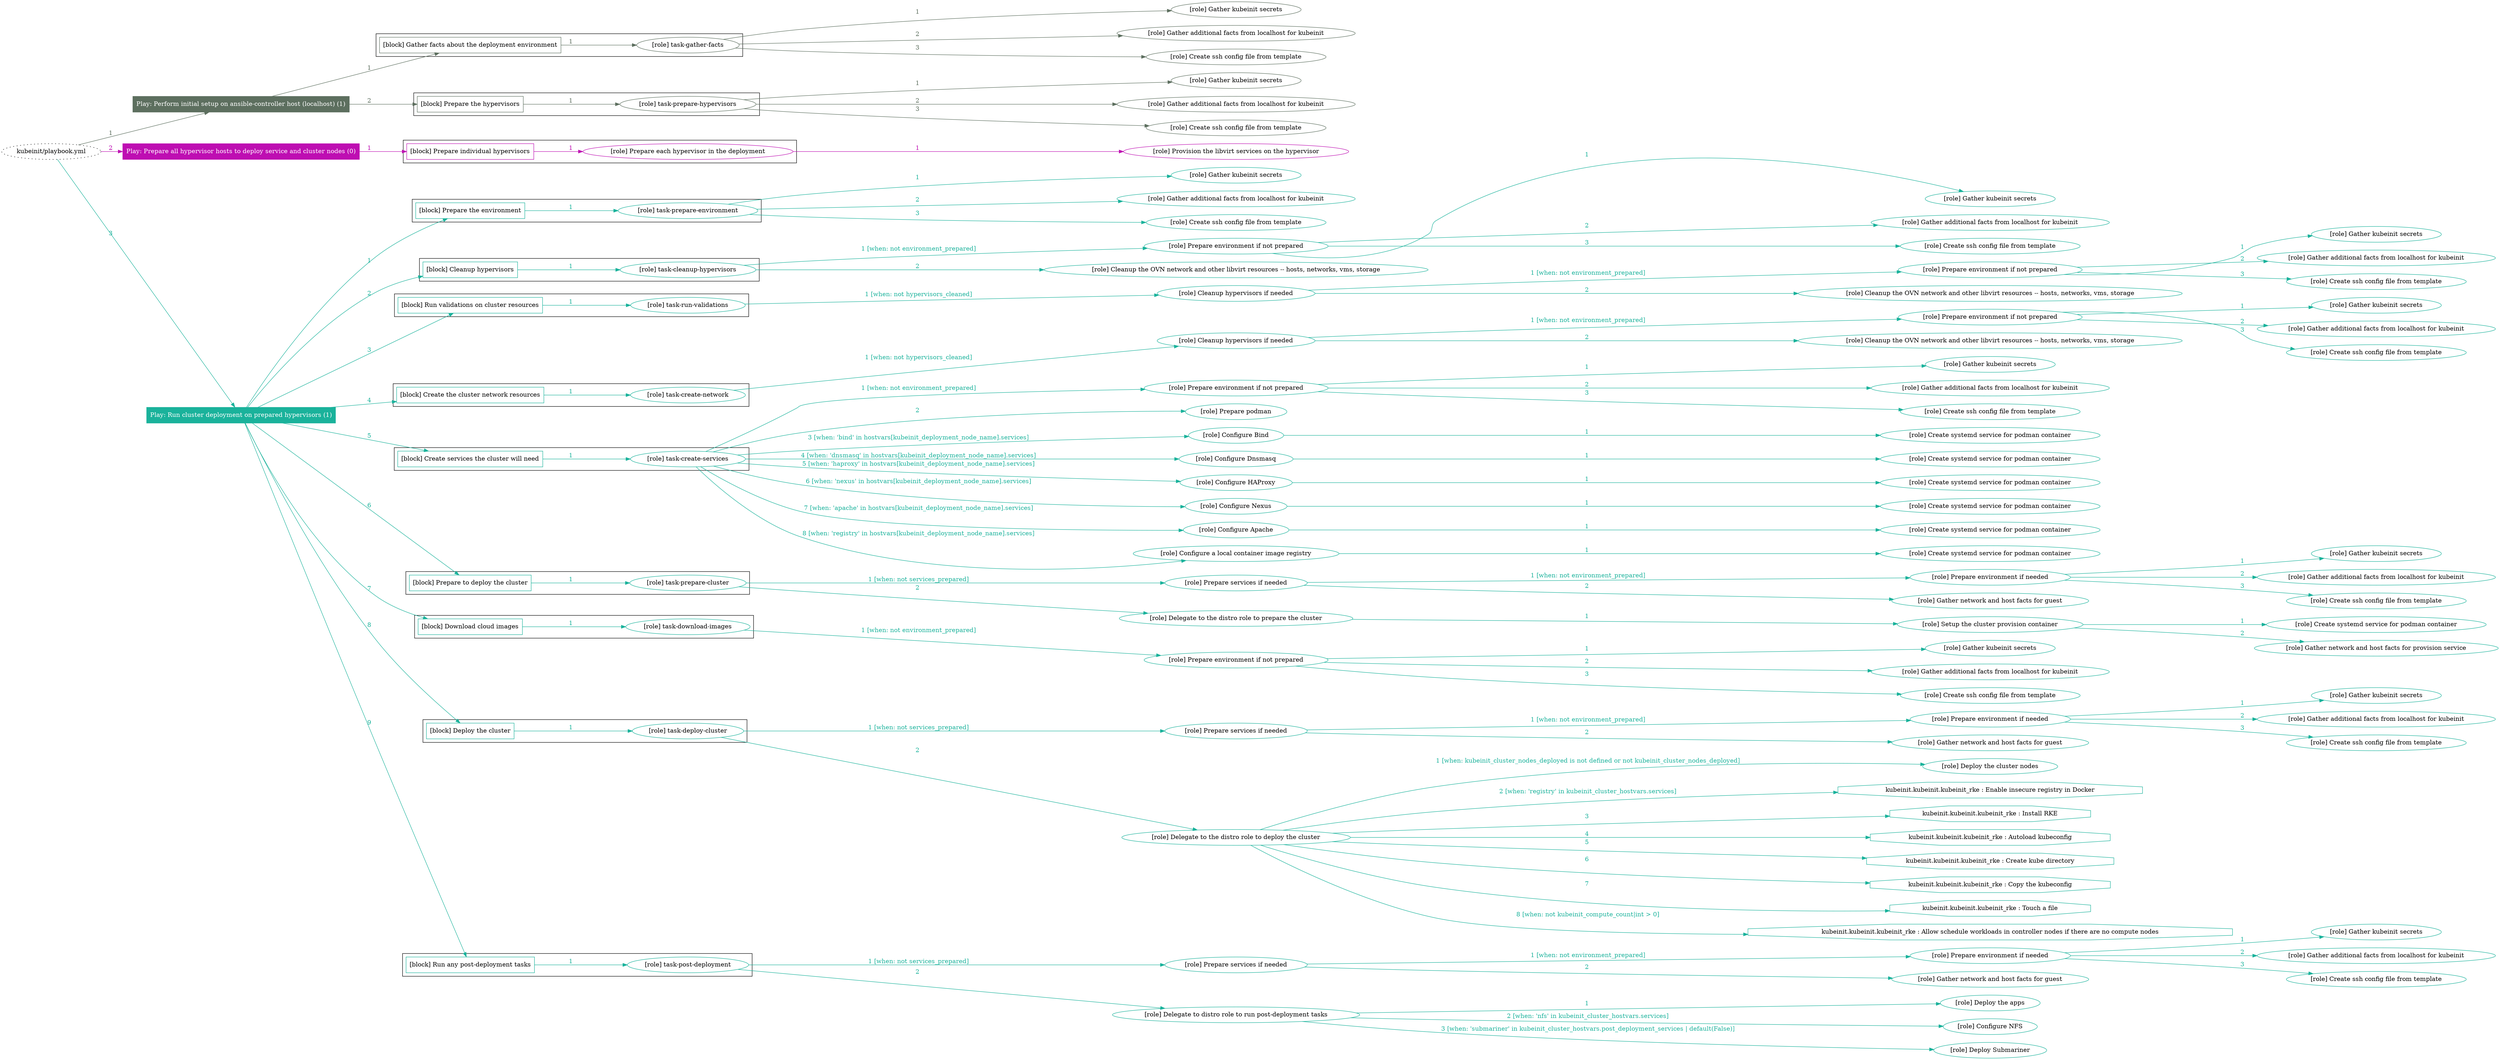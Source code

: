 digraph {
	graph [concentrate=true ordering=in rankdir=LR ratio=fill]
	edge [esep=5 sep=10]
	"kubeinit/playbook.yml" [URL="/home/runner/work/kubeinit/kubeinit/kubeinit/playbook.yml" id=playbook_84e11a27 style=dotted]
	play_d00f4cec [label="Play: Perform initial setup on ansible-controller host (localhost) (1)" URL="/home/runner/work/kubeinit/kubeinit/kubeinit/playbook.yml" color="#5d6f5f" fontcolor="#ffffff" id=play_d00f4cec shape=box style=filled tooltip=localhost]
	"kubeinit/playbook.yml" -> play_d00f4cec [label="1 " color="#5d6f5f" fontcolor="#5d6f5f" id=edge_c1f3d2a5 labeltooltip="1 " tooltip="1 "]
	subgraph "Gather kubeinit secrets" {
		role_24390ea2 [label="[role] Gather kubeinit secrets" URL="/home/runner/.ansible/collections/ansible_collections/kubeinit/kubeinit/roles/kubeinit_prepare/tasks/gather_kubeinit_facts.yml" color="#5d6f5f" id=role_24390ea2 tooltip="Gather kubeinit secrets"]
	}
	subgraph "Gather additional facts from localhost for kubeinit" {
		role_455ed107 [label="[role] Gather additional facts from localhost for kubeinit" URL="/home/runner/.ansible/collections/ansible_collections/kubeinit/kubeinit/roles/kubeinit_prepare/tasks/gather_kubeinit_facts.yml" color="#5d6f5f" id=role_455ed107 tooltip="Gather additional facts from localhost for kubeinit"]
	}
	subgraph "Create ssh config file from template" {
		role_bc360c1f [label="[role] Create ssh config file from template" URL="/home/runner/.ansible/collections/ansible_collections/kubeinit/kubeinit/roles/kubeinit_prepare/tasks/gather_kubeinit_facts.yml" color="#5d6f5f" id=role_bc360c1f tooltip="Create ssh config file from template"]
	}
	subgraph "task-gather-facts" {
		role_7ac882c2 [label="[role] task-gather-facts" URL="/home/runner/work/kubeinit/kubeinit/kubeinit/playbook.yml" color="#5d6f5f" id=role_7ac882c2 tooltip="task-gather-facts"]
		role_7ac882c2 -> role_24390ea2 [label="1 " color="#5d6f5f" fontcolor="#5d6f5f" id=edge_fc66ed40 labeltooltip="1 " tooltip="1 "]
		role_7ac882c2 -> role_455ed107 [label="2 " color="#5d6f5f" fontcolor="#5d6f5f" id=edge_4eab7410 labeltooltip="2 " tooltip="2 "]
		role_7ac882c2 -> role_bc360c1f [label="3 " color="#5d6f5f" fontcolor="#5d6f5f" id=edge_45c0716b labeltooltip="3 " tooltip="3 "]
	}
	subgraph "Gather kubeinit secrets" {
		role_81cf4eb9 [label="[role] Gather kubeinit secrets" URL="/home/runner/.ansible/collections/ansible_collections/kubeinit/kubeinit/roles/kubeinit_prepare/tasks/gather_kubeinit_facts.yml" color="#5d6f5f" id=role_81cf4eb9 tooltip="Gather kubeinit secrets"]
	}
	subgraph "Gather additional facts from localhost for kubeinit" {
		role_d0ebf9cd [label="[role] Gather additional facts from localhost for kubeinit" URL="/home/runner/.ansible/collections/ansible_collections/kubeinit/kubeinit/roles/kubeinit_prepare/tasks/gather_kubeinit_facts.yml" color="#5d6f5f" id=role_d0ebf9cd tooltip="Gather additional facts from localhost for kubeinit"]
	}
	subgraph "Create ssh config file from template" {
		role_38c91384 [label="[role] Create ssh config file from template" URL="/home/runner/.ansible/collections/ansible_collections/kubeinit/kubeinit/roles/kubeinit_prepare/tasks/gather_kubeinit_facts.yml" color="#5d6f5f" id=role_38c91384 tooltip="Create ssh config file from template"]
	}
	subgraph "task-prepare-hypervisors" {
		role_ff2e9d5a [label="[role] task-prepare-hypervisors" URL="/home/runner/work/kubeinit/kubeinit/kubeinit/playbook.yml" color="#5d6f5f" id=role_ff2e9d5a tooltip="task-prepare-hypervisors"]
		role_ff2e9d5a -> role_81cf4eb9 [label="1 " color="#5d6f5f" fontcolor="#5d6f5f" id=edge_110f7b3a labeltooltip="1 " tooltip="1 "]
		role_ff2e9d5a -> role_d0ebf9cd [label="2 " color="#5d6f5f" fontcolor="#5d6f5f" id=edge_9912ed9c labeltooltip="2 " tooltip="2 "]
		role_ff2e9d5a -> role_38c91384 [label="3 " color="#5d6f5f" fontcolor="#5d6f5f" id=edge_c9a74f90 labeltooltip="3 " tooltip="3 "]
	}
	subgraph "Play: Perform initial setup on ansible-controller host (localhost) (1)" {
		play_d00f4cec -> block_705b5b57 [label=1 color="#5d6f5f" fontcolor="#5d6f5f" id=edge_d5c83673 labeltooltip=1 tooltip=1]
		subgraph cluster_block_705b5b57 {
			block_705b5b57 [label="[block] Gather facts about the deployment environment" URL="/home/runner/work/kubeinit/kubeinit/kubeinit/playbook.yml" color="#5d6f5f" id=block_705b5b57 labeltooltip="Gather facts about the deployment environment" shape=box tooltip="Gather facts about the deployment environment"]
			block_705b5b57 -> role_7ac882c2 [label="1 " color="#5d6f5f" fontcolor="#5d6f5f" id=edge_1e74138c labeltooltip="1 " tooltip="1 "]
		}
		play_d00f4cec -> block_8e7c8b7e [label=2 color="#5d6f5f" fontcolor="#5d6f5f" id=edge_9d84fa26 labeltooltip=2 tooltip=2]
		subgraph cluster_block_8e7c8b7e {
			block_8e7c8b7e [label="[block] Prepare the hypervisors" URL="/home/runner/work/kubeinit/kubeinit/kubeinit/playbook.yml" color="#5d6f5f" id=block_8e7c8b7e labeltooltip="Prepare the hypervisors" shape=box tooltip="Prepare the hypervisors"]
			block_8e7c8b7e -> role_ff2e9d5a [label="1 " color="#5d6f5f" fontcolor="#5d6f5f" id=edge_e81dda4f labeltooltip="1 " tooltip="1 "]
		}
	}
	play_da9c233a [label="Play: Prepare all hypervisor hosts to deploy service and cluster nodes (0)" URL="/home/runner/work/kubeinit/kubeinit/kubeinit/playbook.yml" color="#be0eb2" fontcolor="#ffffff" id=play_da9c233a shape=box style=filled tooltip="Play: Prepare all hypervisor hosts to deploy service and cluster nodes (0)"]
	"kubeinit/playbook.yml" -> play_da9c233a [label="2 " color="#be0eb2" fontcolor="#be0eb2" id=edge_f55b7853 labeltooltip="2 " tooltip="2 "]
	subgraph "Provision the libvirt services on the hypervisor" {
		role_8ca1cd8c [label="[role] Provision the libvirt services on the hypervisor" URL="/home/runner/.ansible/collections/ansible_collections/kubeinit/kubeinit/roles/kubeinit_prepare/tasks/prepare_hypervisor.yml" color="#be0eb2" id=role_8ca1cd8c tooltip="Provision the libvirt services on the hypervisor"]
	}
	subgraph "Prepare each hypervisor in the deployment" {
		role_d226192b [label="[role] Prepare each hypervisor in the deployment" URL="/home/runner/work/kubeinit/kubeinit/kubeinit/playbook.yml" color="#be0eb2" id=role_d226192b tooltip="Prepare each hypervisor in the deployment"]
		role_d226192b -> role_8ca1cd8c [label="1 " color="#be0eb2" fontcolor="#be0eb2" id=edge_fea54329 labeltooltip="1 " tooltip="1 "]
	}
	subgraph "Play: Prepare all hypervisor hosts to deploy service and cluster nodes (0)" {
		play_da9c233a -> block_5f0e9eb5 [label=1 color="#be0eb2" fontcolor="#be0eb2" id=edge_633c5cb4 labeltooltip=1 tooltip=1]
		subgraph cluster_block_5f0e9eb5 {
			block_5f0e9eb5 [label="[block] Prepare individual hypervisors" URL="/home/runner/work/kubeinit/kubeinit/kubeinit/playbook.yml" color="#be0eb2" id=block_5f0e9eb5 labeltooltip="Prepare individual hypervisors" shape=box tooltip="Prepare individual hypervisors"]
			block_5f0e9eb5 -> role_d226192b [label="1 " color="#be0eb2" fontcolor="#be0eb2" id=edge_45b2a365 labeltooltip="1 " tooltip="1 "]
		}
	}
	play_226741ed [label="Play: Run cluster deployment on prepared hypervisors (1)" URL="/home/runner/work/kubeinit/kubeinit/kubeinit/playbook.yml" color="#1ab29b" fontcolor="#ffffff" id=play_226741ed shape=box style=filled tooltip=localhost]
	"kubeinit/playbook.yml" -> play_226741ed [label="3 " color="#1ab29b" fontcolor="#1ab29b" id=edge_0c7f99c2 labeltooltip="3 " tooltip="3 "]
	subgraph "Gather kubeinit secrets" {
		role_cc8e9024 [label="[role] Gather kubeinit secrets" URL="/home/runner/.ansible/collections/ansible_collections/kubeinit/kubeinit/roles/kubeinit_prepare/tasks/gather_kubeinit_facts.yml" color="#1ab29b" id=role_cc8e9024 tooltip="Gather kubeinit secrets"]
	}
	subgraph "Gather additional facts from localhost for kubeinit" {
		role_efa53607 [label="[role] Gather additional facts from localhost for kubeinit" URL="/home/runner/.ansible/collections/ansible_collections/kubeinit/kubeinit/roles/kubeinit_prepare/tasks/gather_kubeinit_facts.yml" color="#1ab29b" id=role_efa53607 tooltip="Gather additional facts from localhost for kubeinit"]
	}
	subgraph "Create ssh config file from template" {
		role_1e5c7845 [label="[role] Create ssh config file from template" URL="/home/runner/.ansible/collections/ansible_collections/kubeinit/kubeinit/roles/kubeinit_prepare/tasks/gather_kubeinit_facts.yml" color="#1ab29b" id=role_1e5c7845 tooltip="Create ssh config file from template"]
	}
	subgraph "task-prepare-environment" {
		role_fb4b6111 [label="[role] task-prepare-environment" URL="/home/runner/work/kubeinit/kubeinit/kubeinit/playbook.yml" color="#1ab29b" id=role_fb4b6111 tooltip="task-prepare-environment"]
		role_fb4b6111 -> role_cc8e9024 [label="1 " color="#1ab29b" fontcolor="#1ab29b" id=edge_5d498a16 labeltooltip="1 " tooltip="1 "]
		role_fb4b6111 -> role_efa53607 [label="2 " color="#1ab29b" fontcolor="#1ab29b" id=edge_6b3f46e0 labeltooltip="2 " tooltip="2 "]
		role_fb4b6111 -> role_1e5c7845 [label="3 " color="#1ab29b" fontcolor="#1ab29b" id=edge_2a47faff labeltooltip="3 " tooltip="3 "]
	}
	subgraph "Gather kubeinit secrets" {
		role_a025e657 [label="[role] Gather kubeinit secrets" URL="/home/runner/.ansible/collections/ansible_collections/kubeinit/kubeinit/roles/kubeinit_prepare/tasks/gather_kubeinit_facts.yml" color="#1ab29b" id=role_a025e657 tooltip="Gather kubeinit secrets"]
	}
	subgraph "Gather additional facts from localhost for kubeinit" {
		role_24892f0e [label="[role] Gather additional facts from localhost for kubeinit" URL="/home/runner/.ansible/collections/ansible_collections/kubeinit/kubeinit/roles/kubeinit_prepare/tasks/gather_kubeinit_facts.yml" color="#1ab29b" id=role_24892f0e tooltip="Gather additional facts from localhost for kubeinit"]
	}
	subgraph "Create ssh config file from template" {
		role_9f09df8e [label="[role] Create ssh config file from template" URL="/home/runner/.ansible/collections/ansible_collections/kubeinit/kubeinit/roles/kubeinit_prepare/tasks/gather_kubeinit_facts.yml" color="#1ab29b" id=role_9f09df8e tooltip="Create ssh config file from template"]
	}
	subgraph "Prepare environment if not prepared" {
		role_5e1bdc36 [label="[role] Prepare environment if not prepared" URL="/home/runner/.ansible/collections/ansible_collections/kubeinit/kubeinit/roles/kubeinit_prepare/tasks/cleanup_hypervisors.yml" color="#1ab29b" id=role_5e1bdc36 tooltip="Prepare environment if not prepared"]
		role_5e1bdc36 -> role_a025e657 [label="1 " color="#1ab29b" fontcolor="#1ab29b" id=edge_caf025a9 labeltooltip="1 " tooltip="1 "]
		role_5e1bdc36 -> role_24892f0e [label="2 " color="#1ab29b" fontcolor="#1ab29b" id=edge_29fe3ddf labeltooltip="2 " tooltip="2 "]
		role_5e1bdc36 -> role_9f09df8e [label="3 " color="#1ab29b" fontcolor="#1ab29b" id=edge_af9e177b labeltooltip="3 " tooltip="3 "]
	}
	subgraph "Cleanup the OVN network and other libvirt resources -- hosts, networks, vms, storage" {
		role_2dfd6d52 [label="[role] Cleanup the OVN network and other libvirt resources -- hosts, networks, vms, storage" URL="/home/runner/.ansible/collections/ansible_collections/kubeinit/kubeinit/roles/kubeinit_prepare/tasks/cleanup_hypervisors.yml" color="#1ab29b" id=role_2dfd6d52 tooltip="Cleanup the OVN network and other libvirt resources -- hosts, networks, vms, storage"]
	}
	subgraph "task-cleanup-hypervisors" {
		role_162e08c2 [label="[role] task-cleanup-hypervisors" URL="/home/runner/work/kubeinit/kubeinit/kubeinit/playbook.yml" color="#1ab29b" id=role_162e08c2 tooltip="task-cleanup-hypervisors"]
		role_162e08c2 -> role_5e1bdc36 [label="1 [when: not environment_prepared]" color="#1ab29b" fontcolor="#1ab29b" id=edge_a49942e7 labeltooltip="1 [when: not environment_prepared]" tooltip="1 [when: not environment_prepared]"]
		role_162e08c2 -> role_2dfd6d52 [label="2 " color="#1ab29b" fontcolor="#1ab29b" id=edge_9c8ed577 labeltooltip="2 " tooltip="2 "]
	}
	subgraph "Gather kubeinit secrets" {
		role_4f9d9afb [label="[role] Gather kubeinit secrets" URL="/home/runner/.ansible/collections/ansible_collections/kubeinit/kubeinit/roles/kubeinit_prepare/tasks/gather_kubeinit_facts.yml" color="#1ab29b" id=role_4f9d9afb tooltip="Gather kubeinit secrets"]
	}
	subgraph "Gather additional facts from localhost for kubeinit" {
		role_5d051f58 [label="[role] Gather additional facts from localhost for kubeinit" URL="/home/runner/.ansible/collections/ansible_collections/kubeinit/kubeinit/roles/kubeinit_prepare/tasks/gather_kubeinit_facts.yml" color="#1ab29b" id=role_5d051f58 tooltip="Gather additional facts from localhost for kubeinit"]
	}
	subgraph "Create ssh config file from template" {
		role_8a40e4e0 [label="[role] Create ssh config file from template" URL="/home/runner/.ansible/collections/ansible_collections/kubeinit/kubeinit/roles/kubeinit_prepare/tasks/gather_kubeinit_facts.yml" color="#1ab29b" id=role_8a40e4e0 tooltip="Create ssh config file from template"]
	}
	subgraph "Prepare environment if not prepared" {
		role_417dcb92 [label="[role] Prepare environment if not prepared" URL="/home/runner/.ansible/collections/ansible_collections/kubeinit/kubeinit/roles/kubeinit_prepare/tasks/cleanup_hypervisors.yml" color="#1ab29b" id=role_417dcb92 tooltip="Prepare environment if not prepared"]
		role_417dcb92 -> role_4f9d9afb [label="1 " color="#1ab29b" fontcolor="#1ab29b" id=edge_21669ad1 labeltooltip="1 " tooltip="1 "]
		role_417dcb92 -> role_5d051f58 [label="2 " color="#1ab29b" fontcolor="#1ab29b" id=edge_67a7a6ee labeltooltip="2 " tooltip="2 "]
		role_417dcb92 -> role_8a40e4e0 [label="3 " color="#1ab29b" fontcolor="#1ab29b" id=edge_aa1b286f labeltooltip="3 " tooltip="3 "]
	}
	subgraph "Cleanup the OVN network and other libvirt resources -- hosts, networks, vms, storage" {
		role_a96d1207 [label="[role] Cleanup the OVN network and other libvirt resources -- hosts, networks, vms, storage" URL="/home/runner/.ansible/collections/ansible_collections/kubeinit/kubeinit/roles/kubeinit_prepare/tasks/cleanup_hypervisors.yml" color="#1ab29b" id=role_a96d1207 tooltip="Cleanup the OVN network and other libvirt resources -- hosts, networks, vms, storage"]
	}
	subgraph "Cleanup hypervisors if needed" {
		role_368b9add [label="[role] Cleanup hypervisors if needed" URL="/home/runner/.ansible/collections/ansible_collections/kubeinit/kubeinit/roles/kubeinit_validations/tasks/main.yml" color="#1ab29b" id=role_368b9add tooltip="Cleanup hypervisors if needed"]
		role_368b9add -> role_417dcb92 [label="1 [when: not environment_prepared]" color="#1ab29b" fontcolor="#1ab29b" id=edge_c503506d labeltooltip="1 [when: not environment_prepared]" tooltip="1 [when: not environment_prepared]"]
		role_368b9add -> role_a96d1207 [label="2 " color="#1ab29b" fontcolor="#1ab29b" id=edge_42fa729b labeltooltip="2 " tooltip="2 "]
	}
	subgraph "task-run-validations" {
		role_1279c84d [label="[role] task-run-validations" URL="/home/runner/work/kubeinit/kubeinit/kubeinit/playbook.yml" color="#1ab29b" id=role_1279c84d tooltip="task-run-validations"]
		role_1279c84d -> role_368b9add [label="1 [when: not hypervisors_cleaned]" color="#1ab29b" fontcolor="#1ab29b" id=edge_7af03f6c labeltooltip="1 [when: not hypervisors_cleaned]" tooltip="1 [when: not hypervisors_cleaned]"]
	}
	subgraph "Gather kubeinit secrets" {
		role_ba7cf4dd [label="[role] Gather kubeinit secrets" URL="/home/runner/.ansible/collections/ansible_collections/kubeinit/kubeinit/roles/kubeinit_prepare/tasks/gather_kubeinit_facts.yml" color="#1ab29b" id=role_ba7cf4dd tooltip="Gather kubeinit secrets"]
	}
	subgraph "Gather additional facts from localhost for kubeinit" {
		role_f4f88513 [label="[role] Gather additional facts from localhost for kubeinit" URL="/home/runner/.ansible/collections/ansible_collections/kubeinit/kubeinit/roles/kubeinit_prepare/tasks/gather_kubeinit_facts.yml" color="#1ab29b" id=role_f4f88513 tooltip="Gather additional facts from localhost for kubeinit"]
	}
	subgraph "Create ssh config file from template" {
		role_c8d80a0a [label="[role] Create ssh config file from template" URL="/home/runner/.ansible/collections/ansible_collections/kubeinit/kubeinit/roles/kubeinit_prepare/tasks/gather_kubeinit_facts.yml" color="#1ab29b" id=role_c8d80a0a tooltip="Create ssh config file from template"]
	}
	subgraph "Prepare environment if not prepared" {
		role_a19f03dc [label="[role] Prepare environment if not prepared" URL="/home/runner/.ansible/collections/ansible_collections/kubeinit/kubeinit/roles/kubeinit_prepare/tasks/cleanup_hypervisors.yml" color="#1ab29b" id=role_a19f03dc tooltip="Prepare environment if not prepared"]
		role_a19f03dc -> role_ba7cf4dd [label="1 " color="#1ab29b" fontcolor="#1ab29b" id=edge_07e55341 labeltooltip="1 " tooltip="1 "]
		role_a19f03dc -> role_f4f88513 [label="2 " color="#1ab29b" fontcolor="#1ab29b" id=edge_928c5b3a labeltooltip="2 " tooltip="2 "]
		role_a19f03dc -> role_c8d80a0a [label="3 " color="#1ab29b" fontcolor="#1ab29b" id=edge_cb835f14 labeltooltip="3 " tooltip="3 "]
	}
	subgraph "Cleanup the OVN network and other libvirt resources -- hosts, networks, vms, storage" {
		role_1f860a2b [label="[role] Cleanup the OVN network and other libvirt resources -- hosts, networks, vms, storage" URL="/home/runner/.ansible/collections/ansible_collections/kubeinit/kubeinit/roles/kubeinit_prepare/tasks/cleanup_hypervisors.yml" color="#1ab29b" id=role_1f860a2b tooltip="Cleanup the OVN network and other libvirt resources -- hosts, networks, vms, storage"]
	}
	subgraph "Cleanup hypervisors if needed" {
		role_9af3598d [label="[role] Cleanup hypervisors if needed" URL="/home/runner/.ansible/collections/ansible_collections/kubeinit/kubeinit/roles/kubeinit_libvirt/tasks/create_network.yml" color="#1ab29b" id=role_9af3598d tooltip="Cleanup hypervisors if needed"]
		role_9af3598d -> role_a19f03dc [label="1 [when: not environment_prepared]" color="#1ab29b" fontcolor="#1ab29b" id=edge_63b5bf40 labeltooltip="1 [when: not environment_prepared]" tooltip="1 [when: not environment_prepared]"]
		role_9af3598d -> role_1f860a2b [label="2 " color="#1ab29b" fontcolor="#1ab29b" id=edge_203f1159 labeltooltip="2 " tooltip="2 "]
	}
	subgraph "task-create-network" {
		role_0d034acf [label="[role] task-create-network" URL="/home/runner/work/kubeinit/kubeinit/kubeinit/playbook.yml" color="#1ab29b" id=role_0d034acf tooltip="task-create-network"]
		role_0d034acf -> role_9af3598d [label="1 [when: not hypervisors_cleaned]" color="#1ab29b" fontcolor="#1ab29b" id=edge_c5043638 labeltooltip="1 [when: not hypervisors_cleaned]" tooltip="1 [when: not hypervisors_cleaned]"]
	}
	subgraph "Gather kubeinit secrets" {
		role_24003ee8 [label="[role] Gather kubeinit secrets" URL="/home/runner/.ansible/collections/ansible_collections/kubeinit/kubeinit/roles/kubeinit_prepare/tasks/gather_kubeinit_facts.yml" color="#1ab29b" id=role_24003ee8 tooltip="Gather kubeinit secrets"]
	}
	subgraph "Gather additional facts from localhost for kubeinit" {
		role_0de2aaf8 [label="[role] Gather additional facts from localhost for kubeinit" URL="/home/runner/.ansible/collections/ansible_collections/kubeinit/kubeinit/roles/kubeinit_prepare/tasks/gather_kubeinit_facts.yml" color="#1ab29b" id=role_0de2aaf8 tooltip="Gather additional facts from localhost for kubeinit"]
	}
	subgraph "Create ssh config file from template" {
		role_f1447179 [label="[role] Create ssh config file from template" URL="/home/runner/.ansible/collections/ansible_collections/kubeinit/kubeinit/roles/kubeinit_prepare/tasks/gather_kubeinit_facts.yml" color="#1ab29b" id=role_f1447179 tooltip="Create ssh config file from template"]
	}
	subgraph "Prepare environment if not prepared" {
		role_1ed17188 [label="[role] Prepare environment if not prepared" URL="/home/runner/.ansible/collections/ansible_collections/kubeinit/kubeinit/roles/kubeinit_services/tasks/main.yml" color="#1ab29b" id=role_1ed17188 tooltip="Prepare environment if not prepared"]
		role_1ed17188 -> role_24003ee8 [label="1 " color="#1ab29b" fontcolor="#1ab29b" id=edge_499a8e1f labeltooltip="1 " tooltip="1 "]
		role_1ed17188 -> role_0de2aaf8 [label="2 " color="#1ab29b" fontcolor="#1ab29b" id=edge_bad9f9a7 labeltooltip="2 " tooltip="2 "]
		role_1ed17188 -> role_f1447179 [label="3 " color="#1ab29b" fontcolor="#1ab29b" id=edge_488622f4 labeltooltip="3 " tooltip="3 "]
	}
	subgraph "Prepare podman" {
		role_ff2234b5 [label="[role] Prepare podman" URL="/home/runner/.ansible/collections/ansible_collections/kubeinit/kubeinit/roles/kubeinit_services/tasks/00_create_service_pod.yml" color="#1ab29b" id=role_ff2234b5 tooltip="Prepare podman"]
	}
	subgraph "Create systemd service for podman container" {
		role_8cf60a32 [label="[role] Create systemd service for podman container" URL="/home/runner/.ansible/collections/ansible_collections/kubeinit/kubeinit/roles/kubeinit_bind/tasks/main.yml" color="#1ab29b" id=role_8cf60a32 tooltip="Create systemd service for podman container"]
	}
	subgraph "Configure Bind" {
		role_5477b9c8 [label="[role] Configure Bind" URL="/home/runner/.ansible/collections/ansible_collections/kubeinit/kubeinit/roles/kubeinit_services/tasks/start_services_containers.yml" color="#1ab29b" id=role_5477b9c8 tooltip="Configure Bind"]
		role_5477b9c8 -> role_8cf60a32 [label="1 " color="#1ab29b" fontcolor="#1ab29b" id=edge_4a3e79af labeltooltip="1 " tooltip="1 "]
	}
	subgraph "Create systemd service for podman container" {
		role_6f17a3b5 [label="[role] Create systemd service for podman container" URL="/home/runner/.ansible/collections/ansible_collections/kubeinit/kubeinit/roles/kubeinit_dnsmasq/tasks/main.yml" color="#1ab29b" id=role_6f17a3b5 tooltip="Create systemd service for podman container"]
	}
	subgraph "Configure Dnsmasq" {
		role_9bf8a41f [label="[role] Configure Dnsmasq" URL="/home/runner/.ansible/collections/ansible_collections/kubeinit/kubeinit/roles/kubeinit_services/tasks/start_services_containers.yml" color="#1ab29b" id=role_9bf8a41f tooltip="Configure Dnsmasq"]
		role_9bf8a41f -> role_6f17a3b5 [label="1 " color="#1ab29b" fontcolor="#1ab29b" id=edge_65877f08 labeltooltip="1 " tooltip="1 "]
	}
	subgraph "Create systemd service for podman container" {
		role_3bcb9d50 [label="[role] Create systemd service for podman container" URL="/home/runner/.ansible/collections/ansible_collections/kubeinit/kubeinit/roles/kubeinit_haproxy/tasks/main.yml" color="#1ab29b" id=role_3bcb9d50 tooltip="Create systemd service for podman container"]
	}
	subgraph "Configure HAProxy" {
		role_3420cc0d [label="[role] Configure HAProxy" URL="/home/runner/.ansible/collections/ansible_collections/kubeinit/kubeinit/roles/kubeinit_services/tasks/start_services_containers.yml" color="#1ab29b" id=role_3420cc0d tooltip="Configure HAProxy"]
		role_3420cc0d -> role_3bcb9d50 [label="1 " color="#1ab29b" fontcolor="#1ab29b" id=edge_ad0ec9cc labeltooltip="1 " tooltip="1 "]
	}
	subgraph "Create systemd service for podman container" {
		role_c61f0faf [label="[role] Create systemd service for podman container" URL="/home/runner/.ansible/collections/ansible_collections/kubeinit/kubeinit/roles/kubeinit_nexus/tasks/main.yml" color="#1ab29b" id=role_c61f0faf tooltip="Create systemd service for podman container"]
	}
	subgraph "Configure Nexus" {
		role_bec7f91a [label="[role] Configure Nexus" URL="/home/runner/.ansible/collections/ansible_collections/kubeinit/kubeinit/roles/kubeinit_services/tasks/start_services_containers.yml" color="#1ab29b" id=role_bec7f91a tooltip="Configure Nexus"]
		role_bec7f91a -> role_c61f0faf [label="1 " color="#1ab29b" fontcolor="#1ab29b" id=edge_54316c93 labeltooltip="1 " tooltip="1 "]
	}
	subgraph "Create systemd service for podman container" {
		role_fccca817 [label="[role] Create systemd service for podman container" URL="/home/runner/.ansible/collections/ansible_collections/kubeinit/kubeinit/roles/kubeinit_apache/tasks/main.yml" color="#1ab29b" id=role_fccca817 tooltip="Create systemd service for podman container"]
	}
	subgraph "Configure Apache" {
		role_5fcfca72 [label="[role] Configure Apache" URL="/home/runner/.ansible/collections/ansible_collections/kubeinit/kubeinit/roles/kubeinit_services/tasks/start_services_containers.yml" color="#1ab29b" id=role_5fcfca72 tooltip="Configure Apache"]
		role_5fcfca72 -> role_fccca817 [label="1 " color="#1ab29b" fontcolor="#1ab29b" id=edge_dabbf8f2 labeltooltip="1 " tooltip="1 "]
	}
	subgraph "Create systemd service for podman container" {
		role_fea71609 [label="[role] Create systemd service for podman container" URL="/home/runner/.ansible/collections/ansible_collections/kubeinit/kubeinit/roles/kubeinit_registry/tasks/main.yml" color="#1ab29b" id=role_fea71609 tooltip="Create systemd service for podman container"]
	}
	subgraph "Configure a local container image registry" {
		role_9c14264c [label="[role] Configure a local container image registry" URL="/home/runner/.ansible/collections/ansible_collections/kubeinit/kubeinit/roles/kubeinit_services/tasks/start_services_containers.yml" color="#1ab29b" id=role_9c14264c tooltip="Configure a local container image registry"]
		role_9c14264c -> role_fea71609 [label="1 " color="#1ab29b" fontcolor="#1ab29b" id=edge_30749fd1 labeltooltip="1 " tooltip="1 "]
	}
	subgraph "task-create-services" {
		role_f8b3727a [label="[role] task-create-services" URL="/home/runner/work/kubeinit/kubeinit/kubeinit/playbook.yml" color="#1ab29b" id=role_f8b3727a tooltip="task-create-services"]
		role_f8b3727a -> role_1ed17188 [label="1 [when: not environment_prepared]" color="#1ab29b" fontcolor="#1ab29b" id=edge_b21ce5f7 labeltooltip="1 [when: not environment_prepared]" tooltip="1 [when: not environment_prepared]"]
		role_f8b3727a -> role_ff2234b5 [label="2 " color="#1ab29b" fontcolor="#1ab29b" id=edge_fd9ffa1a labeltooltip="2 " tooltip="2 "]
		role_f8b3727a -> role_5477b9c8 [label="3 [when: 'bind' in hostvars[kubeinit_deployment_node_name].services]" color="#1ab29b" fontcolor="#1ab29b" id=edge_e9491970 labeltooltip="3 [when: 'bind' in hostvars[kubeinit_deployment_node_name].services]" tooltip="3 [when: 'bind' in hostvars[kubeinit_deployment_node_name].services]"]
		role_f8b3727a -> role_9bf8a41f [label="4 [when: 'dnsmasq' in hostvars[kubeinit_deployment_node_name].services]" color="#1ab29b" fontcolor="#1ab29b" id=edge_ac67cd4f labeltooltip="4 [when: 'dnsmasq' in hostvars[kubeinit_deployment_node_name].services]" tooltip="4 [when: 'dnsmasq' in hostvars[kubeinit_deployment_node_name].services]"]
		role_f8b3727a -> role_3420cc0d [label="5 [when: 'haproxy' in hostvars[kubeinit_deployment_node_name].services]" color="#1ab29b" fontcolor="#1ab29b" id=edge_47b6d62f labeltooltip="5 [when: 'haproxy' in hostvars[kubeinit_deployment_node_name].services]" tooltip="5 [when: 'haproxy' in hostvars[kubeinit_deployment_node_name].services]"]
		role_f8b3727a -> role_bec7f91a [label="6 [when: 'nexus' in hostvars[kubeinit_deployment_node_name].services]" color="#1ab29b" fontcolor="#1ab29b" id=edge_287ce340 labeltooltip="6 [when: 'nexus' in hostvars[kubeinit_deployment_node_name].services]" tooltip="6 [when: 'nexus' in hostvars[kubeinit_deployment_node_name].services]"]
		role_f8b3727a -> role_5fcfca72 [label="7 [when: 'apache' in hostvars[kubeinit_deployment_node_name].services]" color="#1ab29b" fontcolor="#1ab29b" id=edge_b7dd4fc8 labeltooltip="7 [when: 'apache' in hostvars[kubeinit_deployment_node_name].services]" tooltip="7 [when: 'apache' in hostvars[kubeinit_deployment_node_name].services]"]
		role_f8b3727a -> role_9c14264c [label="8 [when: 'registry' in hostvars[kubeinit_deployment_node_name].services]" color="#1ab29b" fontcolor="#1ab29b" id=edge_2e87b920 labeltooltip="8 [when: 'registry' in hostvars[kubeinit_deployment_node_name].services]" tooltip="8 [when: 'registry' in hostvars[kubeinit_deployment_node_name].services]"]
	}
	subgraph "Gather kubeinit secrets" {
		role_550feb49 [label="[role] Gather kubeinit secrets" URL="/home/runner/.ansible/collections/ansible_collections/kubeinit/kubeinit/roles/kubeinit_prepare/tasks/gather_kubeinit_facts.yml" color="#1ab29b" id=role_550feb49 tooltip="Gather kubeinit secrets"]
	}
	subgraph "Gather additional facts from localhost for kubeinit" {
		role_cf50e4f3 [label="[role] Gather additional facts from localhost for kubeinit" URL="/home/runner/.ansible/collections/ansible_collections/kubeinit/kubeinit/roles/kubeinit_prepare/tasks/gather_kubeinit_facts.yml" color="#1ab29b" id=role_cf50e4f3 tooltip="Gather additional facts from localhost for kubeinit"]
	}
	subgraph "Create ssh config file from template" {
		role_f6f683cf [label="[role] Create ssh config file from template" URL="/home/runner/.ansible/collections/ansible_collections/kubeinit/kubeinit/roles/kubeinit_prepare/tasks/gather_kubeinit_facts.yml" color="#1ab29b" id=role_f6f683cf tooltip="Create ssh config file from template"]
	}
	subgraph "Prepare environment if needed" {
		role_187f77ba [label="[role] Prepare environment if needed" URL="/home/runner/.ansible/collections/ansible_collections/kubeinit/kubeinit/roles/kubeinit_services/tasks/prepare_services.yml" color="#1ab29b" id=role_187f77ba tooltip="Prepare environment if needed"]
		role_187f77ba -> role_550feb49 [label="1 " color="#1ab29b" fontcolor="#1ab29b" id=edge_e4b52afb labeltooltip="1 " tooltip="1 "]
		role_187f77ba -> role_cf50e4f3 [label="2 " color="#1ab29b" fontcolor="#1ab29b" id=edge_64250bbf labeltooltip="2 " tooltip="2 "]
		role_187f77ba -> role_f6f683cf [label="3 " color="#1ab29b" fontcolor="#1ab29b" id=edge_32c39af7 labeltooltip="3 " tooltip="3 "]
	}
	subgraph "Gather network and host facts for guest" {
		role_a816e19c [label="[role] Gather network and host facts for guest" URL="/home/runner/.ansible/collections/ansible_collections/kubeinit/kubeinit/roles/kubeinit_services/tasks/prepare_services.yml" color="#1ab29b" id=role_a816e19c tooltip="Gather network and host facts for guest"]
	}
	subgraph "Prepare services if needed" {
		role_5df696f3 [label="[role] Prepare services if needed" URL="/home/runner/.ansible/collections/ansible_collections/kubeinit/kubeinit/roles/kubeinit_prepare/tasks/prepare_cluster.yml" color="#1ab29b" id=role_5df696f3 tooltip="Prepare services if needed"]
		role_5df696f3 -> role_187f77ba [label="1 [when: not environment_prepared]" color="#1ab29b" fontcolor="#1ab29b" id=edge_e343ba4e labeltooltip="1 [when: not environment_prepared]" tooltip="1 [when: not environment_prepared]"]
		role_5df696f3 -> role_a816e19c [label="2 " color="#1ab29b" fontcolor="#1ab29b" id=edge_943df28d labeltooltip="2 " tooltip="2 "]
	}
	subgraph "Create systemd service for podman container" {
		role_fccf4f83 [label="[role] Create systemd service for podman container" URL="/home/runner/.ansible/collections/ansible_collections/kubeinit/kubeinit/roles/kubeinit_services/tasks/create_provision_container.yml" color="#1ab29b" id=role_fccf4f83 tooltip="Create systemd service for podman container"]
	}
	subgraph "Gather network and host facts for provision service" {
		role_b7ead7ab [label="[role] Gather network and host facts for provision service" URL="/home/runner/.ansible/collections/ansible_collections/kubeinit/kubeinit/roles/kubeinit_services/tasks/create_provision_container.yml" color="#1ab29b" id=role_b7ead7ab tooltip="Gather network and host facts for provision service"]
	}
	subgraph "Setup the cluster provision container" {
		role_d6a464cb [label="[role] Setup the cluster provision container" URL="/home/runner/.ansible/collections/ansible_collections/kubeinit/kubeinit/roles/kubeinit_rke/tasks/prepare_cluster.yml" color="#1ab29b" id=role_d6a464cb tooltip="Setup the cluster provision container"]
		role_d6a464cb -> role_fccf4f83 [label="1 " color="#1ab29b" fontcolor="#1ab29b" id=edge_b67b85cc labeltooltip="1 " tooltip="1 "]
		role_d6a464cb -> role_b7ead7ab [label="2 " color="#1ab29b" fontcolor="#1ab29b" id=edge_ff2dacbe labeltooltip="2 " tooltip="2 "]
	}
	subgraph "Delegate to the distro role to prepare the cluster" {
		role_47d1dbdc [label="[role] Delegate to the distro role to prepare the cluster" URL="/home/runner/.ansible/collections/ansible_collections/kubeinit/kubeinit/roles/kubeinit_prepare/tasks/prepare_cluster.yml" color="#1ab29b" id=role_47d1dbdc tooltip="Delegate to the distro role to prepare the cluster"]
		role_47d1dbdc -> role_d6a464cb [label="1 " color="#1ab29b" fontcolor="#1ab29b" id=edge_26ab20c3 labeltooltip="1 " tooltip="1 "]
	}
	subgraph "task-prepare-cluster" {
		role_87ece2cf [label="[role] task-prepare-cluster" URL="/home/runner/work/kubeinit/kubeinit/kubeinit/playbook.yml" color="#1ab29b" id=role_87ece2cf tooltip="task-prepare-cluster"]
		role_87ece2cf -> role_5df696f3 [label="1 [when: not services_prepared]" color="#1ab29b" fontcolor="#1ab29b" id=edge_e5ffb601 labeltooltip="1 [when: not services_prepared]" tooltip="1 [when: not services_prepared]"]
		role_87ece2cf -> role_47d1dbdc [label="2 " color="#1ab29b" fontcolor="#1ab29b" id=edge_11f1d40c labeltooltip="2 " tooltip="2 "]
	}
	subgraph "Gather kubeinit secrets" {
		role_1ba76174 [label="[role] Gather kubeinit secrets" URL="/home/runner/.ansible/collections/ansible_collections/kubeinit/kubeinit/roles/kubeinit_prepare/tasks/gather_kubeinit_facts.yml" color="#1ab29b" id=role_1ba76174 tooltip="Gather kubeinit secrets"]
	}
	subgraph "Gather additional facts from localhost for kubeinit" {
		role_d7eeac78 [label="[role] Gather additional facts from localhost for kubeinit" URL="/home/runner/.ansible/collections/ansible_collections/kubeinit/kubeinit/roles/kubeinit_prepare/tasks/gather_kubeinit_facts.yml" color="#1ab29b" id=role_d7eeac78 tooltip="Gather additional facts from localhost for kubeinit"]
	}
	subgraph "Create ssh config file from template" {
		role_6ef3905e [label="[role] Create ssh config file from template" URL="/home/runner/.ansible/collections/ansible_collections/kubeinit/kubeinit/roles/kubeinit_prepare/tasks/gather_kubeinit_facts.yml" color="#1ab29b" id=role_6ef3905e tooltip="Create ssh config file from template"]
	}
	subgraph "Prepare environment if not prepared" {
		role_7abad2b7 [label="[role] Prepare environment if not prepared" URL="/home/runner/.ansible/collections/ansible_collections/kubeinit/kubeinit/roles/kubeinit_libvirt/tasks/download_cloud_images.yml" color="#1ab29b" id=role_7abad2b7 tooltip="Prepare environment if not prepared"]
		role_7abad2b7 -> role_1ba76174 [label="1 " color="#1ab29b" fontcolor="#1ab29b" id=edge_598c87e6 labeltooltip="1 " tooltip="1 "]
		role_7abad2b7 -> role_d7eeac78 [label="2 " color="#1ab29b" fontcolor="#1ab29b" id=edge_aebef128 labeltooltip="2 " tooltip="2 "]
		role_7abad2b7 -> role_6ef3905e [label="3 " color="#1ab29b" fontcolor="#1ab29b" id=edge_cf855f2e labeltooltip="3 " tooltip="3 "]
	}
	subgraph "task-download-images" {
		role_0d34398a [label="[role] task-download-images" URL="/home/runner/work/kubeinit/kubeinit/kubeinit/playbook.yml" color="#1ab29b" id=role_0d34398a tooltip="task-download-images"]
		role_0d34398a -> role_7abad2b7 [label="1 [when: not environment_prepared]" color="#1ab29b" fontcolor="#1ab29b" id=edge_25dbc7cc labeltooltip="1 [when: not environment_prepared]" tooltip="1 [when: not environment_prepared]"]
	}
	subgraph "Gather kubeinit secrets" {
		role_dde70ec7 [label="[role] Gather kubeinit secrets" URL="/home/runner/.ansible/collections/ansible_collections/kubeinit/kubeinit/roles/kubeinit_prepare/tasks/gather_kubeinit_facts.yml" color="#1ab29b" id=role_dde70ec7 tooltip="Gather kubeinit secrets"]
	}
	subgraph "Gather additional facts from localhost for kubeinit" {
		role_74f9243f [label="[role] Gather additional facts from localhost for kubeinit" URL="/home/runner/.ansible/collections/ansible_collections/kubeinit/kubeinit/roles/kubeinit_prepare/tasks/gather_kubeinit_facts.yml" color="#1ab29b" id=role_74f9243f tooltip="Gather additional facts from localhost for kubeinit"]
	}
	subgraph "Create ssh config file from template" {
		role_ab38ef41 [label="[role] Create ssh config file from template" URL="/home/runner/.ansible/collections/ansible_collections/kubeinit/kubeinit/roles/kubeinit_prepare/tasks/gather_kubeinit_facts.yml" color="#1ab29b" id=role_ab38ef41 tooltip="Create ssh config file from template"]
	}
	subgraph "Prepare environment if needed" {
		role_80236003 [label="[role] Prepare environment if needed" URL="/home/runner/.ansible/collections/ansible_collections/kubeinit/kubeinit/roles/kubeinit_services/tasks/prepare_services.yml" color="#1ab29b" id=role_80236003 tooltip="Prepare environment if needed"]
		role_80236003 -> role_dde70ec7 [label="1 " color="#1ab29b" fontcolor="#1ab29b" id=edge_0cec3213 labeltooltip="1 " tooltip="1 "]
		role_80236003 -> role_74f9243f [label="2 " color="#1ab29b" fontcolor="#1ab29b" id=edge_0eb9723e labeltooltip="2 " tooltip="2 "]
		role_80236003 -> role_ab38ef41 [label="3 " color="#1ab29b" fontcolor="#1ab29b" id=edge_3100972d labeltooltip="3 " tooltip="3 "]
	}
	subgraph "Gather network and host facts for guest" {
		role_951e5038 [label="[role] Gather network and host facts for guest" URL="/home/runner/.ansible/collections/ansible_collections/kubeinit/kubeinit/roles/kubeinit_services/tasks/prepare_services.yml" color="#1ab29b" id=role_951e5038 tooltip="Gather network and host facts for guest"]
	}
	subgraph "Prepare services if needed" {
		role_35e2b89c [label="[role] Prepare services if needed" URL="/home/runner/.ansible/collections/ansible_collections/kubeinit/kubeinit/roles/kubeinit_prepare/tasks/deploy_cluster.yml" color="#1ab29b" id=role_35e2b89c tooltip="Prepare services if needed"]
		role_35e2b89c -> role_80236003 [label="1 [when: not environment_prepared]" color="#1ab29b" fontcolor="#1ab29b" id=edge_6e1fd33a labeltooltip="1 [when: not environment_prepared]" tooltip="1 [when: not environment_prepared]"]
		role_35e2b89c -> role_951e5038 [label="2 " color="#1ab29b" fontcolor="#1ab29b" id=edge_d366e711 labeltooltip="2 " tooltip="2 "]
	}
	subgraph "Deploy the cluster nodes" {
		role_0f964e2f [label="[role] Deploy the cluster nodes" URL="/home/runner/.ansible/collections/ansible_collections/kubeinit/kubeinit/roles/kubeinit_rke/tasks/main.yml" color="#1ab29b" id=role_0f964e2f tooltip="Deploy the cluster nodes"]
	}
	subgraph "Delegate to the distro role to deploy the cluster" {
		role_4d4b18d1 [label="[role] Delegate to the distro role to deploy the cluster" URL="/home/runner/.ansible/collections/ansible_collections/kubeinit/kubeinit/roles/kubeinit_prepare/tasks/deploy_cluster.yml" color="#1ab29b" id=role_4d4b18d1 tooltip="Delegate to the distro role to deploy the cluster"]
		role_4d4b18d1 -> role_0f964e2f [label="1 [when: kubeinit_cluster_nodes_deployed is not defined or not kubeinit_cluster_nodes_deployed]" color="#1ab29b" fontcolor="#1ab29b" id=edge_c27a0398 labeltooltip="1 [when: kubeinit_cluster_nodes_deployed is not defined or not kubeinit_cluster_nodes_deployed]" tooltip="1 [when: kubeinit_cluster_nodes_deployed is not defined or not kubeinit_cluster_nodes_deployed]"]
		task_95ac9c94 [label="kubeinit.kubeinit.kubeinit_rke : Enable insecure registry in Docker" URL="/home/runner/.ansible/collections/ansible_collections/kubeinit/kubeinit/roles/kubeinit_rke/tasks/main.yml" color="#1ab29b" id=task_95ac9c94 shape=octagon tooltip="kubeinit.kubeinit.kubeinit_rke : Enable insecure registry in Docker"]
		role_4d4b18d1 -> task_95ac9c94 [label="2 [when: 'registry' in kubeinit_cluster_hostvars.services]" color="#1ab29b" fontcolor="#1ab29b" id=edge_3691dfe8 labeltooltip="2 [when: 'registry' in kubeinit_cluster_hostvars.services]" tooltip="2 [when: 'registry' in kubeinit_cluster_hostvars.services]"]
		task_35a92f38 [label="kubeinit.kubeinit.kubeinit_rke : Install RKE" URL="/home/runner/.ansible/collections/ansible_collections/kubeinit/kubeinit/roles/kubeinit_rke/tasks/main.yml" color="#1ab29b" id=task_35a92f38 shape=octagon tooltip="kubeinit.kubeinit.kubeinit_rke : Install RKE"]
		role_4d4b18d1 -> task_35a92f38 [label="3 " color="#1ab29b" fontcolor="#1ab29b" id=edge_a1e47219 labeltooltip="3 " tooltip="3 "]
		task_8ab3afba [label="kubeinit.kubeinit.kubeinit_rke : Autoload kubeconfig" URL="/home/runner/.ansible/collections/ansible_collections/kubeinit/kubeinit/roles/kubeinit_rke/tasks/main.yml" color="#1ab29b" id=task_8ab3afba shape=octagon tooltip="kubeinit.kubeinit.kubeinit_rke : Autoload kubeconfig"]
		role_4d4b18d1 -> task_8ab3afba [label="4 " color="#1ab29b" fontcolor="#1ab29b" id=edge_2949fbeb labeltooltip="4 " tooltip="4 "]
		task_40944570 [label="kubeinit.kubeinit.kubeinit_rke : Create kube directory" URL="/home/runner/.ansible/collections/ansible_collections/kubeinit/kubeinit/roles/kubeinit_rke/tasks/main.yml" color="#1ab29b" id=task_40944570 shape=octagon tooltip="kubeinit.kubeinit.kubeinit_rke : Create kube directory"]
		role_4d4b18d1 -> task_40944570 [label="5 " color="#1ab29b" fontcolor="#1ab29b" id=edge_562d18c2 labeltooltip="5 " tooltip="5 "]
		task_b0bd6898 [label="kubeinit.kubeinit.kubeinit_rke : Copy the kubeconfig" URL="/home/runner/.ansible/collections/ansible_collections/kubeinit/kubeinit/roles/kubeinit_rke/tasks/main.yml" color="#1ab29b" id=task_b0bd6898 shape=octagon tooltip="kubeinit.kubeinit.kubeinit_rke : Copy the kubeconfig"]
		role_4d4b18d1 -> task_b0bd6898 [label="6 " color="#1ab29b" fontcolor="#1ab29b" id=edge_42d0ec60 labeltooltip="6 " tooltip="6 "]
		task_60492343 [label="kubeinit.kubeinit.kubeinit_rke : Touch a file" URL="/home/runner/.ansible/collections/ansible_collections/kubeinit/kubeinit/roles/kubeinit_rke/tasks/main.yml" color="#1ab29b" id=task_60492343 shape=octagon tooltip="kubeinit.kubeinit.kubeinit_rke : Touch a file"]
		role_4d4b18d1 -> task_60492343 [label="7 " color="#1ab29b" fontcolor="#1ab29b" id=edge_cf15f81c labeltooltip="7 " tooltip="7 "]
		task_00a60228 [label="kubeinit.kubeinit.kubeinit_rke : Allow schedule workloads in controller nodes if there are no compute nodes" URL="/home/runner/.ansible/collections/ansible_collections/kubeinit/kubeinit/roles/kubeinit_rke/tasks/main.yml" color="#1ab29b" id=task_00a60228 shape=octagon tooltip="kubeinit.kubeinit.kubeinit_rke : Allow schedule workloads in controller nodes if there are no compute nodes"]
		role_4d4b18d1 -> task_00a60228 [label="8 [when: not kubeinit_compute_count|int > 0]" color="#1ab29b" fontcolor="#1ab29b" id=edge_481b1f20 labeltooltip="8 [when: not kubeinit_compute_count|int > 0]" tooltip="8 [when: not kubeinit_compute_count|int > 0]"]
	}
	subgraph "task-deploy-cluster" {
		role_738a64c9 [label="[role] task-deploy-cluster" URL="/home/runner/work/kubeinit/kubeinit/kubeinit/playbook.yml" color="#1ab29b" id=role_738a64c9 tooltip="task-deploy-cluster"]
		role_738a64c9 -> role_35e2b89c [label="1 [when: not services_prepared]" color="#1ab29b" fontcolor="#1ab29b" id=edge_21a2da1d labeltooltip="1 [when: not services_prepared]" tooltip="1 [when: not services_prepared]"]
		role_738a64c9 -> role_4d4b18d1 [label="2 " color="#1ab29b" fontcolor="#1ab29b" id=edge_2dcda500 labeltooltip="2 " tooltip="2 "]
	}
	subgraph "Gather kubeinit secrets" {
		role_b502a0e6 [label="[role] Gather kubeinit secrets" URL="/home/runner/.ansible/collections/ansible_collections/kubeinit/kubeinit/roles/kubeinit_prepare/tasks/gather_kubeinit_facts.yml" color="#1ab29b" id=role_b502a0e6 tooltip="Gather kubeinit secrets"]
	}
	subgraph "Gather additional facts from localhost for kubeinit" {
		role_e788d5b1 [label="[role] Gather additional facts from localhost for kubeinit" URL="/home/runner/.ansible/collections/ansible_collections/kubeinit/kubeinit/roles/kubeinit_prepare/tasks/gather_kubeinit_facts.yml" color="#1ab29b" id=role_e788d5b1 tooltip="Gather additional facts from localhost for kubeinit"]
	}
	subgraph "Create ssh config file from template" {
		role_05aa6eac [label="[role] Create ssh config file from template" URL="/home/runner/.ansible/collections/ansible_collections/kubeinit/kubeinit/roles/kubeinit_prepare/tasks/gather_kubeinit_facts.yml" color="#1ab29b" id=role_05aa6eac tooltip="Create ssh config file from template"]
	}
	subgraph "Prepare environment if needed" {
		role_3980b571 [label="[role] Prepare environment if needed" URL="/home/runner/.ansible/collections/ansible_collections/kubeinit/kubeinit/roles/kubeinit_services/tasks/prepare_services.yml" color="#1ab29b" id=role_3980b571 tooltip="Prepare environment if needed"]
		role_3980b571 -> role_b502a0e6 [label="1 " color="#1ab29b" fontcolor="#1ab29b" id=edge_fdfe18a8 labeltooltip="1 " tooltip="1 "]
		role_3980b571 -> role_e788d5b1 [label="2 " color="#1ab29b" fontcolor="#1ab29b" id=edge_f0c40f72 labeltooltip="2 " tooltip="2 "]
		role_3980b571 -> role_05aa6eac [label="3 " color="#1ab29b" fontcolor="#1ab29b" id=edge_a6c107c8 labeltooltip="3 " tooltip="3 "]
	}
	subgraph "Gather network and host facts for guest" {
		role_e67ea9f4 [label="[role] Gather network and host facts for guest" URL="/home/runner/.ansible/collections/ansible_collections/kubeinit/kubeinit/roles/kubeinit_services/tasks/prepare_services.yml" color="#1ab29b" id=role_e67ea9f4 tooltip="Gather network and host facts for guest"]
	}
	subgraph "Prepare services if needed" {
		role_95d95af5 [label="[role] Prepare services if needed" URL="/home/runner/.ansible/collections/ansible_collections/kubeinit/kubeinit/roles/kubeinit_prepare/tasks/post_deployment.yml" color="#1ab29b" id=role_95d95af5 tooltip="Prepare services if needed"]
		role_95d95af5 -> role_3980b571 [label="1 [when: not environment_prepared]" color="#1ab29b" fontcolor="#1ab29b" id=edge_6f10ea55 labeltooltip="1 [when: not environment_prepared]" tooltip="1 [when: not environment_prepared]"]
		role_95d95af5 -> role_e67ea9f4 [label="2 " color="#1ab29b" fontcolor="#1ab29b" id=edge_8c30e3f3 labeltooltip="2 " tooltip="2 "]
	}
	subgraph "Deploy the apps" {
		role_8050a085 [label="[role] Deploy the apps" URL="/home/runner/.ansible/collections/ansible_collections/kubeinit/kubeinit/roles/kubeinit_rke/tasks/post_deployment_tasks.yml" color="#1ab29b" id=role_8050a085 tooltip="Deploy the apps"]
	}
	subgraph "Configure NFS" {
		role_4b149e2b [label="[role] Configure NFS" URL="/home/runner/.ansible/collections/ansible_collections/kubeinit/kubeinit/roles/kubeinit_rke/tasks/post_deployment_tasks.yml" color="#1ab29b" id=role_4b149e2b tooltip="Configure NFS"]
	}
	subgraph "Deploy Submariner" {
		role_0e01d6e2 [label="[role] Deploy Submariner" URL="/home/runner/.ansible/collections/ansible_collections/kubeinit/kubeinit/roles/kubeinit_rke/tasks/post_deployment_tasks.yml" color="#1ab29b" id=role_0e01d6e2 tooltip="Deploy Submariner"]
	}
	subgraph "Delegate to distro role to run post-deployment tasks" {
		role_28be950a [label="[role] Delegate to distro role to run post-deployment tasks" URL="/home/runner/.ansible/collections/ansible_collections/kubeinit/kubeinit/roles/kubeinit_prepare/tasks/post_deployment.yml" color="#1ab29b" id=role_28be950a tooltip="Delegate to distro role to run post-deployment tasks"]
		role_28be950a -> role_8050a085 [label="1 " color="#1ab29b" fontcolor="#1ab29b" id=edge_8c122d51 labeltooltip="1 " tooltip="1 "]
		role_28be950a -> role_4b149e2b [label="2 [when: 'nfs' in kubeinit_cluster_hostvars.services]" color="#1ab29b" fontcolor="#1ab29b" id=edge_095127e6 labeltooltip="2 [when: 'nfs' in kubeinit_cluster_hostvars.services]" tooltip="2 [when: 'nfs' in kubeinit_cluster_hostvars.services]"]
		role_28be950a -> role_0e01d6e2 [label="3 [when: 'submariner' in kubeinit_cluster_hostvars.post_deployment_services | default(False)]" color="#1ab29b" fontcolor="#1ab29b" id=edge_5c9c2038 labeltooltip="3 [when: 'submariner' in kubeinit_cluster_hostvars.post_deployment_services | default(False)]" tooltip="3 [when: 'submariner' in kubeinit_cluster_hostvars.post_deployment_services | default(False)]"]
	}
	subgraph "task-post-deployment" {
		role_d5f1cbca [label="[role] task-post-deployment" URL="/home/runner/work/kubeinit/kubeinit/kubeinit/playbook.yml" color="#1ab29b" id=role_d5f1cbca tooltip="task-post-deployment"]
		role_d5f1cbca -> role_95d95af5 [label="1 [when: not services_prepared]" color="#1ab29b" fontcolor="#1ab29b" id=edge_d0b32c97 labeltooltip="1 [when: not services_prepared]" tooltip="1 [when: not services_prepared]"]
		role_d5f1cbca -> role_28be950a [label="2 " color="#1ab29b" fontcolor="#1ab29b" id=edge_f4c5ef4d labeltooltip="2 " tooltip="2 "]
	}
	subgraph "Play: Run cluster deployment on prepared hypervisors (1)" {
		play_226741ed -> block_8465058b [label=1 color="#1ab29b" fontcolor="#1ab29b" id=edge_cea1cf7e labeltooltip=1 tooltip=1]
		subgraph cluster_block_8465058b {
			block_8465058b [label="[block] Prepare the environment" URL="/home/runner/work/kubeinit/kubeinit/kubeinit/playbook.yml" color="#1ab29b" id=block_8465058b labeltooltip="Prepare the environment" shape=box tooltip="Prepare the environment"]
			block_8465058b -> role_fb4b6111 [label="1 " color="#1ab29b" fontcolor="#1ab29b" id=edge_03543224 labeltooltip="1 " tooltip="1 "]
		}
		play_226741ed -> block_1eaeeea1 [label=2 color="#1ab29b" fontcolor="#1ab29b" id=edge_f5279a76 labeltooltip=2 tooltip=2]
		subgraph cluster_block_1eaeeea1 {
			block_1eaeeea1 [label="[block] Cleanup hypervisors" URL="/home/runner/work/kubeinit/kubeinit/kubeinit/playbook.yml" color="#1ab29b" id=block_1eaeeea1 labeltooltip="Cleanup hypervisors" shape=box tooltip="Cleanup hypervisors"]
			block_1eaeeea1 -> role_162e08c2 [label="1 " color="#1ab29b" fontcolor="#1ab29b" id=edge_18caa545 labeltooltip="1 " tooltip="1 "]
		}
		play_226741ed -> block_8a203480 [label=3 color="#1ab29b" fontcolor="#1ab29b" id=edge_3e88e1c8 labeltooltip=3 tooltip=3]
		subgraph cluster_block_8a203480 {
			block_8a203480 [label="[block] Run validations on cluster resources" URL="/home/runner/work/kubeinit/kubeinit/kubeinit/playbook.yml" color="#1ab29b" id=block_8a203480 labeltooltip="Run validations on cluster resources" shape=box tooltip="Run validations on cluster resources"]
			block_8a203480 -> role_1279c84d [label="1 " color="#1ab29b" fontcolor="#1ab29b" id=edge_5e8bb4a9 labeltooltip="1 " tooltip="1 "]
		}
		play_226741ed -> block_f0576545 [label=4 color="#1ab29b" fontcolor="#1ab29b" id=edge_46a2a216 labeltooltip=4 tooltip=4]
		subgraph cluster_block_f0576545 {
			block_f0576545 [label="[block] Create the cluster network resources" URL="/home/runner/work/kubeinit/kubeinit/kubeinit/playbook.yml" color="#1ab29b" id=block_f0576545 labeltooltip="Create the cluster network resources" shape=box tooltip="Create the cluster network resources"]
			block_f0576545 -> role_0d034acf [label="1 " color="#1ab29b" fontcolor="#1ab29b" id=edge_bd051372 labeltooltip="1 " tooltip="1 "]
		}
		play_226741ed -> block_d6004fdc [label=5 color="#1ab29b" fontcolor="#1ab29b" id=edge_3e41f70e labeltooltip=5 tooltip=5]
		subgraph cluster_block_d6004fdc {
			block_d6004fdc [label="[block] Create services the cluster will need" URL="/home/runner/work/kubeinit/kubeinit/kubeinit/playbook.yml" color="#1ab29b" id=block_d6004fdc labeltooltip="Create services the cluster will need" shape=box tooltip="Create services the cluster will need"]
			block_d6004fdc -> role_f8b3727a [label="1 " color="#1ab29b" fontcolor="#1ab29b" id=edge_615a689e labeltooltip="1 " tooltip="1 "]
		}
		play_226741ed -> block_b5d5b54d [label=6 color="#1ab29b" fontcolor="#1ab29b" id=edge_4dece553 labeltooltip=6 tooltip=6]
		subgraph cluster_block_b5d5b54d {
			block_b5d5b54d [label="[block] Prepare to deploy the cluster" URL="/home/runner/work/kubeinit/kubeinit/kubeinit/playbook.yml" color="#1ab29b" id=block_b5d5b54d labeltooltip="Prepare to deploy the cluster" shape=box tooltip="Prepare to deploy the cluster"]
			block_b5d5b54d -> role_87ece2cf [label="1 " color="#1ab29b" fontcolor="#1ab29b" id=edge_102a4819 labeltooltip="1 " tooltip="1 "]
		}
		play_226741ed -> block_8971e9e5 [label=7 color="#1ab29b" fontcolor="#1ab29b" id=edge_ea0b29de labeltooltip=7 tooltip=7]
		subgraph cluster_block_8971e9e5 {
			block_8971e9e5 [label="[block] Download cloud images" URL="/home/runner/work/kubeinit/kubeinit/kubeinit/playbook.yml" color="#1ab29b" id=block_8971e9e5 labeltooltip="Download cloud images" shape=box tooltip="Download cloud images"]
			block_8971e9e5 -> role_0d34398a [label="1 " color="#1ab29b" fontcolor="#1ab29b" id=edge_bedad4ed labeltooltip="1 " tooltip="1 "]
		}
		play_226741ed -> block_8c658fbb [label=8 color="#1ab29b" fontcolor="#1ab29b" id=edge_5947c11e labeltooltip=8 tooltip=8]
		subgraph cluster_block_8c658fbb {
			block_8c658fbb [label="[block] Deploy the cluster" URL="/home/runner/work/kubeinit/kubeinit/kubeinit/playbook.yml" color="#1ab29b" id=block_8c658fbb labeltooltip="Deploy the cluster" shape=box tooltip="Deploy the cluster"]
			block_8c658fbb -> role_738a64c9 [label="1 " color="#1ab29b" fontcolor="#1ab29b" id=edge_adee5a47 labeltooltip="1 " tooltip="1 "]
		}
		play_226741ed -> block_fbc73222 [label=9 color="#1ab29b" fontcolor="#1ab29b" id=edge_8efeecec labeltooltip=9 tooltip=9]
		subgraph cluster_block_fbc73222 {
			block_fbc73222 [label="[block] Run any post-deployment tasks" URL="/home/runner/work/kubeinit/kubeinit/kubeinit/playbook.yml" color="#1ab29b" id=block_fbc73222 labeltooltip="Run any post-deployment tasks" shape=box tooltip="Run any post-deployment tasks"]
			block_fbc73222 -> role_d5f1cbca [label="1 " color="#1ab29b" fontcolor="#1ab29b" id=edge_1c6d03be labeltooltip="1 " tooltip="1 "]
		}
	}
}
